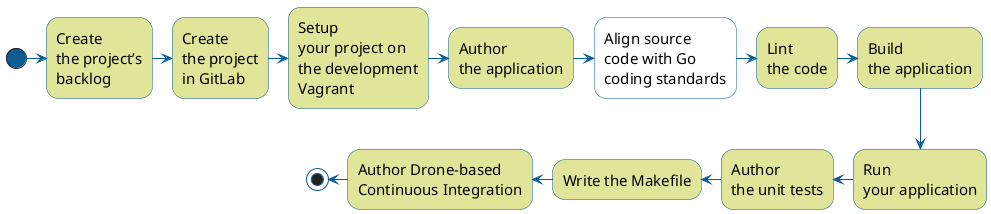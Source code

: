 @startuml
skinparam shadowing false

skinparam title {
  FontStyle "Thin"
  FontSize 30
}

skinparam activity {
  BorderColor #0B5C92
  BackgroundColor #e0e59a
  FontStyle "Thin"
  FontSize 15
}

skinparam activityDiamond {
  BorderColor #0B5C92
  BackgroundColor #e0e59a
  FontStyle "Thin"
  FontSize 15
}

skinparam activityStart {
  Color #0B5C92
}

skinparam activityEnd {
  Color #0B5C92
}

skinparam arrow {
  Color #0B5C92
}

skinparam note {
  BorderColor #0B5C92
  BackgroundColor #FEFECE
  FontStyle "Thin"
  FontSize 15
}

(*) -right->“Create\nthe project’s\nbacklog”
-right->“Create\nthe project\nin GitLab”
-right->“Setup\nyour project on\nthe development\nVagrant”
-right->“Author\nthe application”
-right->“Align source\ncode with Go\ncoding standards” #FFFFFF
-right->“Lint\nthe code”
-right->“Build\nthe application”
-down->“Run\nyour application”
-left->“Author\nthe unit tests”
-left->“Write the Makefile”
-left->“Author Drone-based\nContinuous Integration”
-left-> (*)
@enduml
